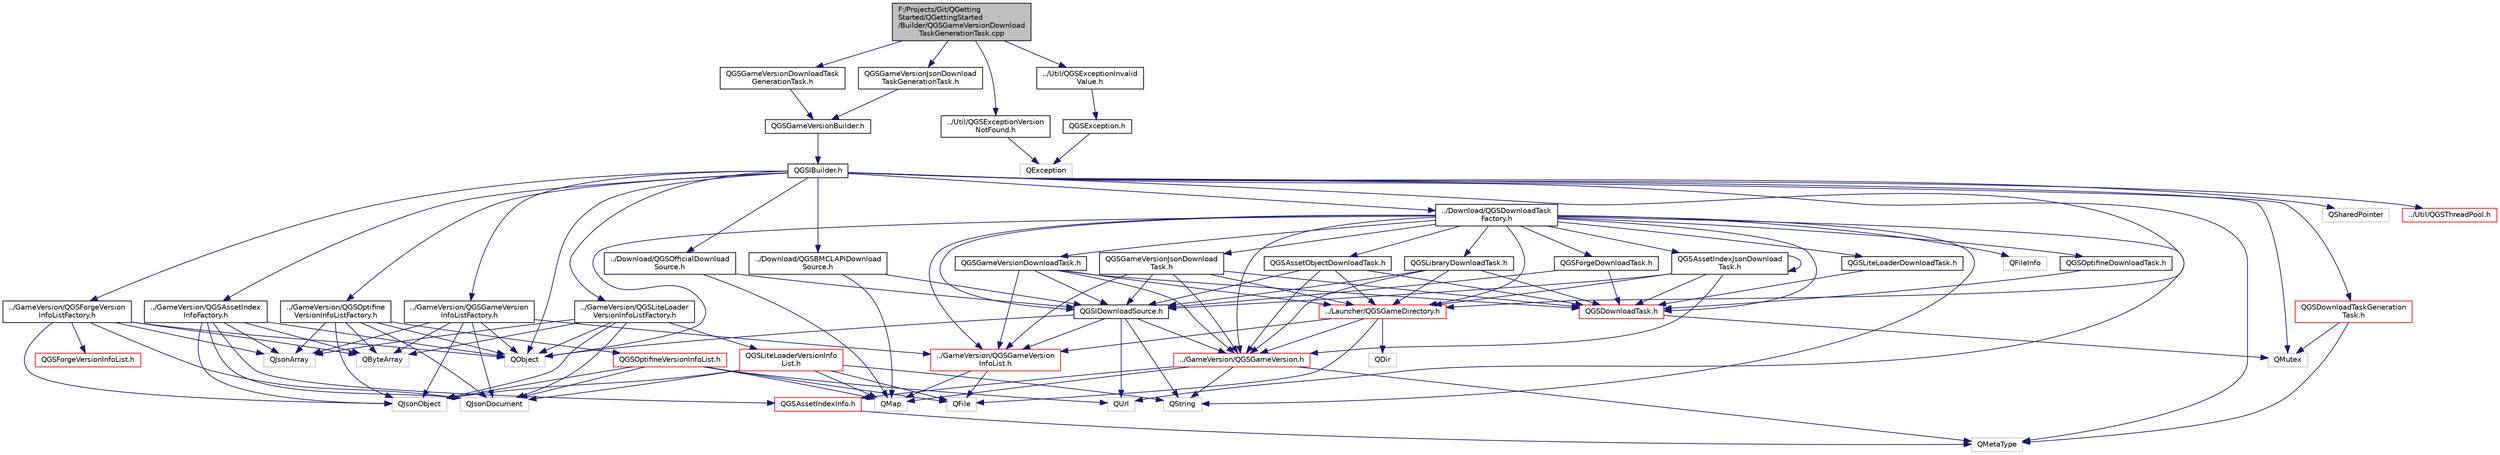 digraph "F:/Projects/Git/QGettingStarted/QGettingStarted/Builder/QGSGameVersionDownloadTaskGenerationTask.cpp"
{
  edge [fontname="Helvetica",fontsize="10",labelfontname="Helvetica",labelfontsize="10"];
  node [fontname="Helvetica",fontsize="10",shape=record];
  Node0 [label="F:/Projects/Git/QGetting\lStarted/QGettingStarted\l/Builder/QGSGameVersionDownload\lTaskGenerationTask.cpp",height=0.2,width=0.4,color="black", fillcolor="grey75", style="filled", fontcolor="black"];
  Node0 -> Node1 [color="midnightblue",fontsize="10",style="solid"];
  Node1 [label="QGSGameVersionDownloadTask\lGenerationTask.h",height=0.2,width=0.4,color="black", fillcolor="white", style="filled",URL="$_q_g_s_game_version_download_task_generation_task_8h.html"];
  Node1 -> Node2 [color="midnightblue",fontsize="10",style="solid"];
  Node2 [label="QGSGameVersionBuilder.h",height=0.2,width=0.4,color="black", fillcolor="white", style="filled",URL="$_q_g_s_game_version_builder_8h.html"];
  Node2 -> Node3 [color="midnightblue",fontsize="10",style="solid"];
  Node3 [label="QGSIBuilder.h",height=0.2,width=0.4,color="black", fillcolor="white", style="filled",URL="$_q_g_s_i_builder_8h.html"];
  Node3 -> Node4 [color="midnightblue",fontsize="10",style="solid"];
  Node4 [label="QObject",height=0.2,width=0.4,color="grey75", fillcolor="white", style="filled"];
  Node3 -> Node5 [color="midnightblue",fontsize="10",style="solid"];
  Node5 [label="QSharedPointer",height=0.2,width=0.4,color="grey75", fillcolor="white", style="filled"];
  Node3 -> Node6 [color="midnightblue",fontsize="10",style="solid"];
  Node6 [label="QMetaType",height=0.2,width=0.4,color="grey75", fillcolor="white", style="filled"];
  Node3 -> Node7 [color="midnightblue",fontsize="10",style="solid"];
  Node7 [label="QMutex",height=0.2,width=0.4,color="grey75", fillcolor="white", style="filled"];
  Node3 -> Node8 [color="midnightblue",fontsize="10",style="solid"];
  Node8 [label="../Download/QGSDownloadTask\lFactory.h",height=0.2,width=0.4,color="black", fillcolor="white", style="filled",URL="$_q_g_s_download_task_factory_8h.html"];
  Node8 -> Node9 [color="midnightblue",fontsize="10",style="solid"];
  Node9 [label="QString",height=0.2,width=0.4,color="grey75", fillcolor="white", style="filled"];
  Node8 -> Node10 [color="midnightblue",fontsize="10",style="solid"];
  Node10 [label="QUrl",height=0.2,width=0.4,color="grey75", fillcolor="white", style="filled"];
  Node8 -> Node4 [color="midnightblue",fontsize="10",style="solid"];
  Node8 -> Node11 [color="midnightblue",fontsize="10",style="solid"];
  Node11 [label="QFileInfo",height=0.2,width=0.4,color="grey75", fillcolor="white", style="filled"];
  Node8 -> Node12 [color="midnightblue",fontsize="10",style="solid"];
  Node12 [label="QGSDownloadTask.h",height=0.2,width=0.4,color="red", fillcolor="white", style="filled",URL="$_q_g_s_download_task_8h.html"];
  Node12 -> Node7 [color="midnightblue",fontsize="10",style="solid"];
  Node8 -> Node28 [color="midnightblue",fontsize="10",style="solid"];
  Node28 [label="QGSGameVersionJsonDownload\lTask.h",height=0.2,width=0.4,color="black", fillcolor="white", style="filled",URL="$_q_g_s_game_version_json_download_task_8h.html"];
  Node28 -> Node12 [color="midnightblue",fontsize="10",style="solid"];
  Node28 -> Node29 [color="midnightblue",fontsize="10",style="solid"];
  Node29 [label="QGSIDownloadSource.h",height=0.2,width=0.4,color="black", fillcolor="white", style="filled",URL="$_q_g_s_i_download_source_8h.html"];
  Node29 -> Node4 [color="midnightblue",fontsize="10",style="solid"];
  Node29 -> Node9 [color="midnightblue",fontsize="10",style="solid"];
  Node29 -> Node10 [color="midnightblue",fontsize="10",style="solid"];
  Node29 -> Node30 [color="midnightblue",fontsize="10",style="solid"];
  Node30 [label="../GameVersion/QGSGameVersion.h",height=0.2,width=0.4,color="red", fillcolor="white", style="filled",URL="$_q_g_s_game_version_8h.html"];
  Node30 -> Node9 [color="midnightblue",fontsize="10",style="solid"];
  Node30 -> Node24 [color="midnightblue",fontsize="10",style="solid"];
  Node24 [label="QMap",height=0.2,width=0.4,color="grey75", fillcolor="white", style="filled"];
  Node30 -> Node6 [color="midnightblue",fontsize="10",style="solid"];
  Node30 -> Node39 [color="midnightblue",fontsize="10",style="solid"];
  Node39 [label="QGSAssetIndexInfo.h",height=0.2,width=0.4,color="red", fillcolor="white", style="filled",URL="$_q_g_s_asset_index_info_8h.html"];
  Node39 -> Node6 [color="midnightblue",fontsize="10",style="solid"];
  Node29 -> Node41 [color="midnightblue",fontsize="10",style="solid"];
  Node41 [label="../GameVersion/QGSGameVersion\lInfoList.h",height=0.2,width=0.4,color="red", fillcolor="white", style="filled",URL="$_q_g_s_game_version_info_list_8h.html"];
  Node41 -> Node24 [color="midnightblue",fontsize="10",style="solid"];
  Node41 -> Node14 [color="midnightblue",fontsize="10",style="solid"];
  Node14 [label="QFile",height=0.2,width=0.4,color="grey75", fillcolor="white", style="filled"];
  Node28 -> Node30 [color="midnightblue",fontsize="10",style="solid"];
  Node28 -> Node44 [color="midnightblue",fontsize="10",style="solid"];
  Node44 [label="../Launcher/QGSGameDirectory.h",height=0.2,width=0.4,color="red", fillcolor="white", style="filled",URL="$_q_g_s_game_directory_8h.html"];
  Node44 -> Node45 [color="midnightblue",fontsize="10",style="solid"];
  Node45 [label="QDir",height=0.2,width=0.4,color="grey75", fillcolor="white", style="filled"];
  Node44 -> Node14 [color="midnightblue",fontsize="10",style="solid"];
  Node44 -> Node30 [color="midnightblue",fontsize="10",style="solid"];
  Node44 -> Node41 [color="midnightblue",fontsize="10",style="solid"];
  Node28 -> Node41 [color="midnightblue",fontsize="10",style="solid"];
  Node8 -> Node46 [color="midnightblue",fontsize="10",style="solid"];
  Node46 [label="QGSAssetObjectDownloadTask.h",height=0.2,width=0.4,color="black", fillcolor="white", style="filled",URL="$_q_g_s_asset_object_download_task_8h.html"];
  Node46 -> Node12 [color="midnightblue",fontsize="10",style="solid"];
  Node46 -> Node29 [color="midnightblue",fontsize="10",style="solid"];
  Node46 -> Node30 [color="midnightblue",fontsize="10",style="solid"];
  Node46 -> Node44 [color="midnightblue",fontsize="10",style="solid"];
  Node8 -> Node47 [color="midnightblue",fontsize="10",style="solid"];
  Node47 [label="QGSLibraryDownloadTask.h",height=0.2,width=0.4,color="black", fillcolor="white", style="filled",URL="$_q_g_s_library_download_task_8h.html"];
  Node47 -> Node12 [color="midnightblue",fontsize="10",style="solid"];
  Node47 -> Node29 [color="midnightblue",fontsize="10",style="solid"];
  Node47 -> Node30 [color="midnightblue",fontsize="10",style="solid"];
  Node47 -> Node44 [color="midnightblue",fontsize="10",style="solid"];
  Node8 -> Node48 [color="midnightblue",fontsize="10",style="solid"];
  Node48 [label="QGSGameVersionDownloadTask.h",height=0.2,width=0.4,color="black", fillcolor="white", style="filled",URL="$_q_g_s_game_version_download_task_8h.html"];
  Node48 -> Node12 [color="midnightblue",fontsize="10",style="solid"];
  Node48 -> Node29 [color="midnightblue",fontsize="10",style="solid"];
  Node48 -> Node30 [color="midnightblue",fontsize="10",style="solid"];
  Node48 -> Node44 [color="midnightblue",fontsize="10",style="solid"];
  Node48 -> Node41 [color="midnightblue",fontsize="10",style="solid"];
  Node8 -> Node49 [color="midnightblue",fontsize="10",style="solid"];
  Node49 [label="QGSAssetIndexJsonDownload\lTask.h",height=0.2,width=0.4,color="black", fillcolor="white", style="filled",URL="$_q_g_s_asset_index_json_download_task_8h.html"];
  Node49 -> Node12 [color="midnightblue",fontsize="10",style="solid"];
  Node49 -> Node29 [color="midnightblue",fontsize="10",style="solid"];
  Node49 -> Node30 [color="midnightblue",fontsize="10",style="solid"];
  Node49 -> Node44 [color="midnightblue",fontsize="10",style="solid"];
  Node49 -> Node49 [color="midnightblue",fontsize="10",style="solid"];
  Node8 -> Node50 [color="midnightblue",fontsize="10",style="solid"];
  Node50 [label="QGSForgeDownloadTask.h",height=0.2,width=0.4,color="black", fillcolor="white", style="filled",URL="$_q_g_s_forge_download_task_8h.html"];
  Node50 -> Node12 [color="midnightblue",fontsize="10",style="solid"];
  Node50 -> Node29 [color="midnightblue",fontsize="10",style="solid"];
  Node8 -> Node51 [color="midnightblue",fontsize="10",style="solid"];
  Node51 [label="QGSLiteLoaderDownloadTask.h",height=0.2,width=0.4,color="black", fillcolor="white", style="filled",URL="$_q_g_s_lite_loader_download_task_8h.html"];
  Node51 -> Node12 [color="midnightblue",fontsize="10",style="solid"];
  Node8 -> Node52 [color="midnightblue",fontsize="10",style="solid"];
  Node52 [label="QGSOptifineDownloadTask.h",height=0.2,width=0.4,color="black", fillcolor="white", style="filled",URL="$_q_g_s_optifine_download_task_8h.html"];
  Node52 -> Node12 [color="midnightblue",fontsize="10",style="solid"];
  Node8 -> Node29 [color="midnightblue",fontsize="10",style="solid"];
  Node8 -> Node30 [color="midnightblue",fontsize="10",style="solid"];
  Node8 -> Node44 [color="midnightblue",fontsize="10",style="solid"];
  Node8 -> Node41 [color="midnightblue",fontsize="10",style="solid"];
  Node3 -> Node53 [color="midnightblue",fontsize="10",style="solid"];
  Node53 [label="../Download/QGSBMCLAPIDownload\lSource.h",height=0.2,width=0.4,color="black", fillcolor="white", style="filled",URL="$_q_g_s_b_m_c_l_a_p_i_download_source_8h.html"];
  Node53 -> Node24 [color="midnightblue",fontsize="10",style="solid"];
  Node53 -> Node29 [color="midnightblue",fontsize="10",style="solid"];
  Node3 -> Node54 [color="midnightblue",fontsize="10",style="solid"];
  Node54 [label="../Download/QGSOfficialDownload\lSource.h",height=0.2,width=0.4,color="black", fillcolor="white", style="filled",URL="$_q_g_s_official_download_source_8h.html"];
  Node54 -> Node24 [color="midnightblue",fontsize="10",style="solid"];
  Node54 -> Node29 [color="midnightblue",fontsize="10",style="solid"];
  Node3 -> Node55 [color="midnightblue",fontsize="10",style="solid"];
  Node55 [label="../GameVersion/QGSAssetIndex\lInfoFactory.h",height=0.2,width=0.4,color="black", fillcolor="white", style="filled",URL="$_q_g_s_asset_index_info_factory_8h.html"];
  Node55 -> Node4 [color="midnightblue",fontsize="10",style="solid"];
  Node55 -> Node56 [color="midnightblue",fontsize="10",style="solid"];
  Node56 [label="QByteArray",height=0.2,width=0.4,color="grey75", fillcolor="white", style="filled"];
  Node55 -> Node57 [color="midnightblue",fontsize="10",style="solid"];
  Node57 [label="QJsonArray",height=0.2,width=0.4,color="grey75", fillcolor="white", style="filled"];
  Node55 -> Node58 [color="midnightblue",fontsize="10",style="solid"];
  Node58 [label="QJsonDocument",height=0.2,width=0.4,color="grey75", fillcolor="white", style="filled"];
  Node55 -> Node59 [color="midnightblue",fontsize="10",style="solid"];
  Node59 [label="QJsonObject",height=0.2,width=0.4,color="grey75", fillcolor="white", style="filled"];
  Node55 -> Node39 [color="midnightblue",fontsize="10",style="solid"];
  Node3 -> Node60 [color="midnightblue",fontsize="10",style="solid"];
  Node60 [label="../GameVersion/QGSForgeVersion\lInfoListFactory.h",height=0.2,width=0.4,color="black", fillcolor="white", style="filled",URL="$_q_g_s_forge_version_info_list_factory_8h.html"];
  Node60 -> Node4 [color="midnightblue",fontsize="10",style="solid"];
  Node60 -> Node56 [color="midnightblue",fontsize="10",style="solid"];
  Node60 -> Node57 [color="midnightblue",fontsize="10",style="solid"];
  Node60 -> Node58 [color="midnightblue",fontsize="10",style="solid"];
  Node60 -> Node59 [color="midnightblue",fontsize="10",style="solid"];
  Node60 -> Node61 [color="midnightblue",fontsize="10",style="solid"];
  Node61 [label="QGSForgeVersionInfoList.h",height=0.2,width=0.4,color="red", fillcolor="white", style="filled",URL="$_q_g_s_forge_version_info_list_8h.html"];
  Node3 -> Node63 [color="midnightblue",fontsize="10",style="solid"];
  Node63 [label="../GameVersion/QGSGameVersion\lInfoListFactory.h",height=0.2,width=0.4,color="black", fillcolor="white", style="filled",URL="$_q_g_s_game_version_info_list_factory_8h.html"];
  Node63 -> Node4 [color="midnightblue",fontsize="10",style="solid"];
  Node63 -> Node56 [color="midnightblue",fontsize="10",style="solid"];
  Node63 -> Node57 [color="midnightblue",fontsize="10",style="solid"];
  Node63 -> Node58 [color="midnightblue",fontsize="10",style="solid"];
  Node63 -> Node59 [color="midnightblue",fontsize="10",style="solid"];
  Node63 -> Node41 [color="midnightblue",fontsize="10",style="solid"];
  Node3 -> Node64 [color="midnightblue",fontsize="10",style="solid"];
  Node64 [label="../GameVersion/QGSLiteLoader\lVersionInfoListFactory.h",height=0.2,width=0.4,color="black", fillcolor="white", style="filled",URL="$_q_g_s_lite_loader_version_info_list_factory_8h.html"];
  Node64 -> Node4 [color="midnightblue",fontsize="10",style="solid"];
  Node64 -> Node56 [color="midnightblue",fontsize="10",style="solid"];
  Node64 -> Node57 [color="midnightblue",fontsize="10",style="solid"];
  Node64 -> Node58 [color="midnightblue",fontsize="10",style="solid"];
  Node64 -> Node59 [color="midnightblue",fontsize="10",style="solid"];
  Node64 -> Node65 [color="midnightblue",fontsize="10",style="solid"];
  Node65 [label="QGSLiteLoaderVersionInfo\lList.h",height=0.2,width=0.4,color="red", fillcolor="white", style="filled",URL="$_q_g_s_lite_loader_version_info_list_8h.html"];
  Node65 -> Node9 [color="midnightblue",fontsize="10",style="solid"];
  Node65 -> Node24 [color="midnightblue",fontsize="10",style="solid"];
  Node65 -> Node14 [color="midnightblue",fontsize="10",style="solid"];
  Node65 -> Node58 [color="midnightblue",fontsize="10",style="solid"];
  Node65 -> Node59 [color="midnightblue",fontsize="10",style="solid"];
  Node3 -> Node69 [color="midnightblue",fontsize="10",style="solid"];
  Node69 [label="../GameVersion/QGSOptifine\lVersionInfoListFactory.h",height=0.2,width=0.4,color="black", fillcolor="white", style="filled",URL="$_q_g_s_optifine_version_info_list_factory_8h.html"];
  Node69 -> Node4 [color="midnightblue",fontsize="10",style="solid"];
  Node69 -> Node56 [color="midnightblue",fontsize="10",style="solid"];
  Node69 -> Node57 [color="midnightblue",fontsize="10",style="solid"];
  Node69 -> Node58 [color="midnightblue",fontsize="10",style="solid"];
  Node69 -> Node59 [color="midnightblue",fontsize="10",style="solid"];
  Node69 -> Node70 [color="midnightblue",fontsize="10",style="solid"];
  Node70 [label="QGSOptifineVersionInfoList.h",height=0.2,width=0.4,color="red", fillcolor="white", style="filled",URL="$_q_g_s_optifine_version_info_list_8h.html"];
  Node70 -> Node24 [color="midnightblue",fontsize="10",style="solid"];
  Node70 -> Node10 [color="midnightblue",fontsize="10",style="solid"];
  Node70 -> Node14 [color="midnightblue",fontsize="10",style="solid"];
  Node70 -> Node58 [color="midnightblue",fontsize="10",style="solid"];
  Node70 -> Node59 [color="midnightblue",fontsize="10",style="solid"];
  Node3 -> Node44 [color="midnightblue",fontsize="10",style="solid"];
  Node3 -> Node72 [color="midnightblue",fontsize="10",style="solid"];
  Node72 [label="../Util/QGSThreadPool.h",height=0.2,width=0.4,color="red", fillcolor="white", style="filled",URL="$_q_g_s_thread_pool_8h.html"];
  Node3 -> Node79 [color="midnightblue",fontsize="10",style="solid"];
  Node79 [label="QGSDownloadTaskGeneration\lTask.h",height=0.2,width=0.4,color="red", fillcolor="white", style="filled",URL="$_q_g_s_download_task_generation_task_8h.html"];
  Node79 -> Node7 [color="midnightblue",fontsize="10",style="solid"];
  Node79 -> Node6 [color="midnightblue",fontsize="10",style="solid"];
  Node0 -> Node80 [color="midnightblue",fontsize="10",style="solid"];
  Node80 [label="QGSGameVersionJsonDownload\lTaskGenerationTask.h",height=0.2,width=0.4,color="black", fillcolor="white", style="filled",URL="$_q_g_s_game_version_json_download_task_generation_task_8h.html"];
  Node80 -> Node2 [color="midnightblue",fontsize="10",style="solid"];
  Node0 -> Node81 [color="midnightblue",fontsize="10",style="solid"];
  Node81 [label="../Util/QGSExceptionInvalid\lValue.h",height=0.2,width=0.4,color="black", fillcolor="white", style="filled",URL="$_q_g_s_exception_invalid_value_8h.html"];
  Node81 -> Node82 [color="midnightblue",fontsize="10",style="solid"];
  Node82 [label="QGSException.h",height=0.2,width=0.4,color="black", fillcolor="white", style="filled",URL="$_q_g_s_exception_8h.html"];
  Node82 -> Node83 [color="midnightblue",fontsize="10",style="solid"];
  Node83 [label="QException",height=0.2,width=0.4,color="grey75", fillcolor="white", style="filled"];
  Node0 -> Node84 [color="midnightblue",fontsize="10",style="solid"];
  Node84 [label="../Util/QGSExceptionVersion\lNotFound.h",height=0.2,width=0.4,color="black", fillcolor="white", style="filled",URL="$_q_g_s_exception_version_not_found_8h.html"];
  Node84 -> Node83 [color="midnightblue",fontsize="10",style="solid"];
}
